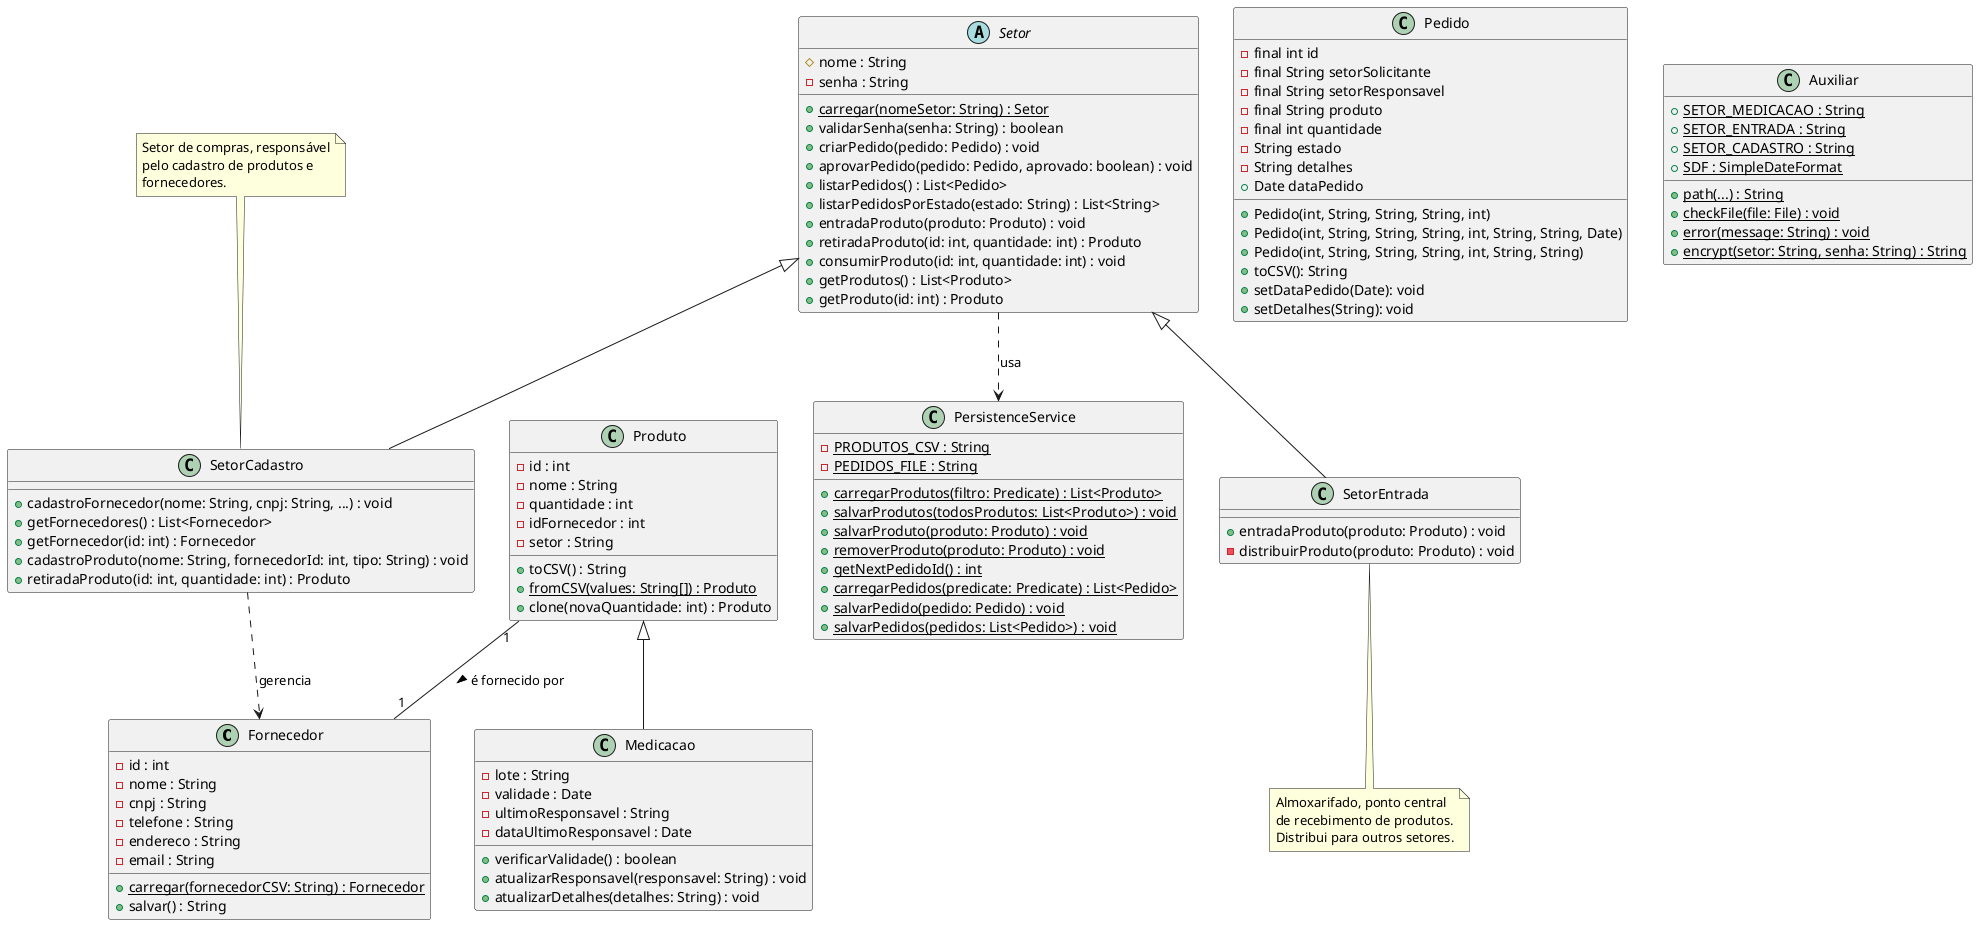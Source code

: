 @startuml HealthStock

' Classes de Domínio (Estoque)
class Fornecedor {
  - id : int
  - nome : String
  - cnpj : String
  - telefone : String
  - endereco : String
  - email : String
  + {static} carregar(fornecedorCSV: String) : Fornecedor
  + salvar() : String
}

class Produto {
  - id : int
  - nome : String
  - quantidade : int
  - idFornecedor : int
  - setor : String
  + toCSV() : String
  + {static} fromCSV(values: String[]) : Produto
  + clone(novaQuantidade: int) : Produto
}

class Medicacao extends Produto {
  - lote : String
  - validade : Date
  - ultimoResponsavel : String
  - dataUltimoResponsavel : Date
  + verificarValidade() : boolean
  + atualizarResponsavel(responsavel: String) : void
  + atualizarDetalhes(detalhes: String) : void
}

' Classes de Domínio (Setor)
class Pedido {
    - final int id
    - final String setorSolicitante
    - final String setorResponsavel
    - final String produto
    - final int quantidade
    - String estado
    - String detalhes
    + Date dataPedido
    
    + Pedido(int, String, String, String, int)
    + Pedido(int, String, String, String, int, String, String, Date)
    + Pedido(int, String, String, String, int, String, String)
    + toCSV(): String
    + setDataPedido(Date): void
    + setDetalhes(String): void
}

abstract class Setor {
  # nome : String
  - senha : String
  + {static} carregar(nomeSetor: String) : Setor
  + validarSenha(senha: String) : boolean
  + criarPedido(pedido: Pedido) : void
  + aprovarPedido(pedido: Pedido, aprovado: boolean) : void
  + listarPedidos() : List<Pedido>
  + listarPedidosPorEstado(estado: String) : List<String>
  + entradaProduto(produto: Produto) : void
  + retiradaProduto(id: int, quantidade: int) : Produto
  + consumirProduto(id: int, quantidade: int) : void
  + getProdutos() : List<Produto>
  + getProduto(id: int) : Produto
}

class SetorEntrada extends Setor {
  + entradaProduto(produto: Produto) : void
  - distribuirProduto(produto: Produto) : void
}

class SetorCadastro extends Setor {
  + cadastroFornecedor(nome: String, cnpj: String, ...) : void
  + getFornecedores() : List<Fornecedor>
  + getFornecedor(id: int) : Fornecedor
  + cadastroProduto(nome: String, fornecedorId: int, tipo: String) : void
  + retiradaProduto(id: int, quantidade: int) : Produto
}

' Classes de Serviço e Utilitários
class PersistenceService {
  - {static} PRODUTOS_CSV : String
  - {static} PEDIDOS_FILE : String
  + {static} carregarProdutos(filtro: Predicate) : List<Produto>
  + {static} salvarProdutos(todosProdutos: List<Produto>) : void
  + {static} salvarProduto(produto: Produto) : void
  + {static} removerProduto(produto: Produto) : void
  + {static} getNextPedidoId() : int
  + {static} carregarPedidos(predicate: Predicate) : List<Pedido>
  + {static} salvarPedido(pedido: Pedido) : void
  + {static} salvarPedidos(pedidos: List<Pedido>) : void
}

class Auxiliar {
  + {static} SETOR_MEDICACAO : String
  + {static} SETOR_ENTRADA : String
  + {static} SETOR_CADASTRO : String
  + {static} SDF : SimpleDateFormat
  + {static} path(...) : String
  + {static} checkFile(file: File) : void
  + {static} error(message: String) : void
  + {static} encrypt(setor: String, senha: String) : String
}

Setor ..> PersistenceService : usa
SetorCadastro ..> Fornecedor : gerencia
Produto "1" -- "1" Fornecedor : é fornecido por >

note top of SetorCadastro
  Setor de compras, responsável
  pelo cadastro de produtos e
  fornecedores.
end note

note bottom of SetorEntrada
  Almoxarifado, ponto central
  de recebimento de produtos.
  Distribui para outros setores.
end note

@enduml